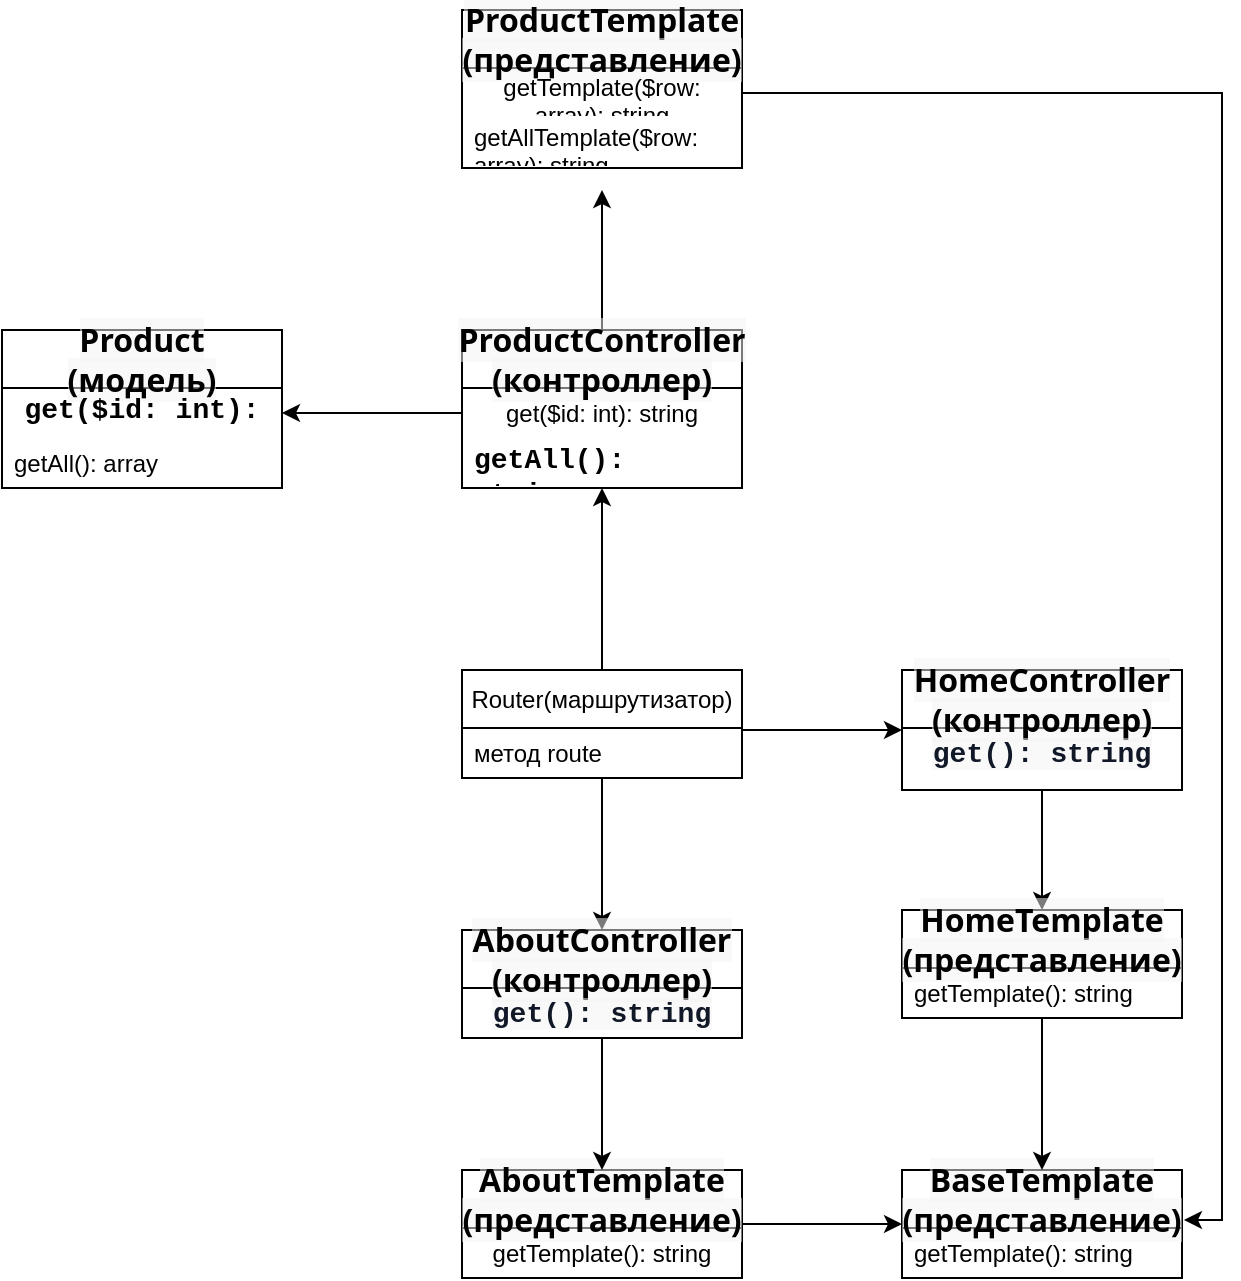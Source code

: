 <mxfile version="26.1.1">
  <diagram id="C5RBs43oDa-KdzZeNtuy" name="Page-1">
    <mxGraphModel dx="1426" dy="1958" grid="1" gridSize="10" guides="1" tooltips="1" connect="1" arrows="1" fold="1" page="1" pageScale="1" pageWidth="827" pageHeight="1169" math="0" shadow="0">
      <root>
        <mxCell id="WIyWlLk6GJQsqaUBKTNV-0" />
        <mxCell id="WIyWlLk6GJQsqaUBKTNV-1" parent="WIyWlLk6GJQsqaUBKTNV-0" />
        <mxCell id="eOgfQK0fQOAmDmP_DYXZ-59" value="" style="edgeStyle=orthogonalEdgeStyle;rounded=0;orthogonalLoop=1;jettySize=auto;html=1;" edge="1" parent="WIyWlLk6GJQsqaUBKTNV-1" source="eOgfQK0fQOAmDmP_DYXZ-14" target="eOgfQK0fQOAmDmP_DYXZ-35">
          <mxGeometry relative="1" as="geometry">
            <Array as="points">
              <mxPoint x="410" y="30" />
              <mxPoint x="410" y="30" />
            </Array>
          </mxGeometry>
        </mxCell>
        <mxCell id="eOgfQK0fQOAmDmP_DYXZ-64" style="edgeStyle=orthogonalEdgeStyle;rounded=0;orthogonalLoop=1;jettySize=auto;html=1;entryX=0.5;entryY=0;entryDx=0;entryDy=0;" edge="1" parent="WIyWlLk6GJQsqaUBKTNV-1" source="eOgfQK0fQOAmDmP_DYXZ-14" target="eOgfQK0fQOAmDmP_DYXZ-27">
          <mxGeometry relative="1" as="geometry" />
        </mxCell>
        <mxCell id="eOgfQK0fQOAmDmP_DYXZ-14" value="&lt;span style=&quot;font-weight: 400;&quot;&gt;Router(маршрутизатор)&lt;/span&gt;" style="swimlane;fontStyle=1;align=center;verticalAlign=middle;childLayout=stackLayout;horizontal=1;startSize=29;horizontalStack=0;resizeParent=1;resizeParentMax=0;resizeLast=0;collapsible=0;marginBottom=0;html=1;whiteSpace=wrap;" vertex="1" parent="WIyWlLk6GJQsqaUBKTNV-1">
          <mxGeometry x="340" y="80" width="140" height="54" as="geometry" />
        </mxCell>
        <mxCell id="eOgfQK0fQOAmDmP_DYXZ-16" value="метод route" style="text;html=1;strokeColor=none;fillColor=none;align=left;verticalAlign=middle;spacingLeft=4;spacingRight=4;overflow=hidden;rotatable=0;points=[[0,0.5],[1,0.5]];portConstraint=eastwest;whiteSpace=wrap;" vertex="1" parent="eOgfQK0fQOAmDmP_DYXZ-14">
          <mxGeometry y="29" width="140" height="25" as="geometry" />
        </mxCell>
        <mxCell id="eOgfQK0fQOAmDmP_DYXZ-68" style="edgeStyle=orthogonalEdgeStyle;rounded=0;orthogonalLoop=1;jettySize=auto;html=1;entryX=0.5;entryY=0;entryDx=0;entryDy=0;" edge="1" parent="WIyWlLk6GJQsqaUBKTNV-1" source="eOgfQK0fQOAmDmP_DYXZ-21" target="eOgfQK0fQOAmDmP_DYXZ-65">
          <mxGeometry relative="1" as="geometry" />
        </mxCell>
        <mxCell id="eOgfQK0fQOAmDmP_DYXZ-21" value="&lt;span style=&quot;--tw-border-spacing-x: 0; --tw-border-spacing-y: 0; --tw-translate-x: 0; --tw-translate-y: 0; --tw-rotate: 0; --tw-skew-x: 0; --tw-skew-y: 0; --tw-scale-x: 1; --tw-scale-y: 1; --tw-pan-x: ; --tw-pan-y: ; --tw-pinch-zoom: ; --tw-scroll-snap-strictness: proximity; --tw-gradient-from-position: ; --tw-gradient-via-position: ; --tw-gradient-to-position: ; --tw-ordinal: ; --tw-slashed-zero: ; --tw-numeric-figure: ; --tw-numeric-spacing: ; --tw-numeric-fraction: ; --tw-ring-inset: ; --tw-ring-offset-width: 0px; --tw-ring-offset-color: #fff; --tw-ring-color: rgba(59,130,246,.5); --tw-ring-offset-shadow: 0 0 #0000; --tw-ring-shadow: 0 0 #0000; --tw-shadow: 0 0 #0000; --tw-shadow-colored: 0 0 #0000; --tw-blur: ; --tw-brightness: ; --tw-contrast: ; --tw-grayscale: ; --tw-hue-rotate: ; --tw-invert: ; --tw-saturate: ; --tw-sepia: ; --tw-drop-shadow: ; --tw-backdrop-blur: ; --tw-backdrop-brightness: ; --tw-backdrop-contrast: ; --tw-backdrop-grayscale: ; --tw-backdrop-hue-rotate: ; --tw-backdrop-invert: ; --tw-backdrop-opacity: ; --tw-backdrop-saturate: ; --tw-backdrop-sepia: ; --tw-contain-size: ; --tw-contain-layout: ; --tw-contain-paint: ; --tw-contain-style: ; box-sizing: border-box; border-width: 0px; border-style: solid; border-color: hsl(var(--border)); border-image: initial; color: var(--tw-prose-bold); font-family: __Inter_d65c78, __Inter_Fallback_d65c78, ui-sans-serif, system-ui, sans-serif, &amp;quot;Apple Color Emoji&amp;quot;, &amp;quot;Segoe UI Emoji&amp;quot;, &amp;quot;Segoe UI Symbol&amp;quot;, &amp;quot;Noto Color Emoji&amp;quot;; font-size: 16px; text-align: left; background-color: rgba(244, 244, 245, 0.5);&quot;&gt;HomeController (контроллер)&lt;/span&gt;" style="swimlane;fontStyle=1;align=center;verticalAlign=middle;childLayout=stackLayout;horizontal=1;startSize=29;horizontalStack=0;resizeParent=1;resizeParentMax=0;resizeLast=0;collapsible=0;marginBottom=0;html=1;whiteSpace=wrap;" vertex="1" parent="WIyWlLk6GJQsqaUBKTNV-1">
          <mxGeometry x="560" y="80" width="140" height="60" as="geometry" />
        </mxCell>
        <mxCell id="eOgfQK0fQOAmDmP_DYXZ-73" style="edgeStyle=orthogonalEdgeStyle;rounded=0;orthogonalLoop=1;jettySize=auto;html=1;entryX=0;entryY=0.5;entryDx=0;entryDy=0;" edge="1" parent="WIyWlLk6GJQsqaUBKTNV-1" source="eOgfQK0fQOAmDmP_DYXZ-24" target="eOgfQK0fQOAmDmP_DYXZ-30">
          <mxGeometry relative="1" as="geometry" />
        </mxCell>
        <mxCell id="eOgfQK0fQOAmDmP_DYXZ-24" value="&lt;span style=&quot;--tw-border-spacing-x: 0; --tw-border-spacing-y: 0; --tw-translate-x: 0; --tw-translate-y: 0; --tw-rotate: 0; --tw-skew-x: 0; --tw-skew-y: 0; --tw-scale-x: 1; --tw-scale-y: 1; --tw-pan-x: ; --tw-pan-y: ; --tw-pinch-zoom: ; --tw-scroll-snap-strictness: proximity; --tw-gradient-from-position: ; --tw-gradient-via-position: ; --tw-gradient-to-position: ; --tw-ordinal: ; --tw-slashed-zero: ; --tw-numeric-figure: ; --tw-numeric-spacing: ; --tw-numeric-fraction: ; --tw-ring-inset: ; --tw-ring-offset-width: 0px; --tw-ring-offset-color: #fff; --tw-ring-color: rgba(59,130,246,.5); --tw-ring-offset-shadow: 0 0 #0000; --tw-ring-shadow: 0 0 #0000; --tw-shadow: 0 0 #0000; --tw-shadow-colored: 0 0 #0000; --tw-blur: ; --tw-brightness: ; --tw-contrast: ; --tw-grayscale: ; --tw-hue-rotate: ; --tw-invert: ; --tw-saturate: ; --tw-sepia: ; --tw-drop-shadow: ; --tw-backdrop-blur: ; --tw-backdrop-brightness: ; --tw-backdrop-contrast: ; --tw-backdrop-grayscale: ; --tw-backdrop-hue-rotate: ; --tw-backdrop-invert: ; --tw-backdrop-opacity: ; --tw-backdrop-saturate: ; --tw-backdrop-sepia: ; --tw-contain-size: ; --tw-contain-layout: ; --tw-contain-paint: ; --tw-contain-style: ; box-sizing: border-box; border-width: 0px; border-style: solid; border-color: hsl(var(--border)); border-image: initial; color: var(--tw-prose-bold); font-family: __Inter_d65c78, __Inter_Fallback_d65c78, ui-sans-serif, system-ui, sans-serif, &amp;quot;Apple Color Emoji&amp;quot;, &amp;quot;Segoe UI Emoji&amp;quot;, &amp;quot;Segoe UI Symbol&amp;quot;, &amp;quot;Noto Color Emoji&amp;quot;; font-size: 16px; text-align: left; background-color: rgba(244, 244, 245, 0.5);&quot;&gt;AboutTemplate (представление)&lt;/span&gt;" style="swimlane;fontStyle=1;align=center;verticalAlign=middle;childLayout=stackLayout;horizontal=1;startSize=29;horizontalStack=0;resizeParent=1;resizeParentMax=0;resizeLast=0;collapsible=0;marginBottom=0;html=1;whiteSpace=wrap;" vertex="1" parent="WIyWlLk6GJQsqaUBKTNV-1">
          <mxGeometry x="340" y="330" width="140" height="54" as="geometry" />
        </mxCell>
        <mxCell id="eOgfQK0fQOAmDmP_DYXZ-25" value="getTemplate(): string" style="text;html=1;strokeColor=none;fillColor=none;align=center;verticalAlign=middle;spacingLeft=4;spacingRight=4;overflow=hidden;rotatable=0;points=[[0,0.5],[1,0.5]];portConstraint=eastwest;whiteSpace=wrap;" vertex="1" parent="eOgfQK0fQOAmDmP_DYXZ-24">
          <mxGeometry y="29" width="140" height="25" as="geometry" />
        </mxCell>
        <mxCell id="eOgfQK0fQOAmDmP_DYXZ-69" style="edgeStyle=orthogonalEdgeStyle;rounded=0;orthogonalLoop=1;jettySize=auto;html=1;entryX=0.5;entryY=0;entryDx=0;entryDy=0;" edge="1" parent="WIyWlLk6GJQsqaUBKTNV-1" source="eOgfQK0fQOAmDmP_DYXZ-27" target="eOgfQK0fQOAmDmP_DYXZ-24">
          <mxGeometry relative="1" as="geometry" />
        </mxCell>
        <mxCell id="eOgfQK0fQOAmDmP_DYXZ-27" value="&lt;span style=&quot;--tw-border-spacing-x: 0; --tw-border-spacing-y: 0; --tw-translate-x: 0; --tw-translate-y: 0; --tw-rotate: 0; --tw-skew-x: 0; --tw-skew-y: 0; --tw-scale-x: 1; --tw-scale-y: 1; --tw-pan-x: ; --tw-pan-y: ; --tw-pinch-zoom: ; --tw-scroll-snap-strictness: proximity; --tw-gradient-from-position: ; --tw-gradient-via-position: ; --tw-gradient-to-position: ; --tw-ordinal: ; --tw-slashed-zero: ; --tw-numeric-figure: ; --tw-numeric-spacing: ; --tw-numeric-fraction: ; --tw-ring-inset: ; --tw-ring-offset-width: 0px; --tw-ring-offset-color: #fff; --tw-ring-color: rgba(59,130,246,.5); --tw-ring-offset-shadow: 0 0 #0000; --tw-ring-shadow: 0 0 #0000; --tw-shadow: 0 0 #0000; --tw-shadow-colored: 0 0 #0000; --tw-blur: ; --tw-brightness: ; --tw-contrast: ; --tw-grayscale: ; --tw-hue-rotate: ; --tw-invert: ; --tw-saturate: ; --tw-sepia: ; --tw-drop-shadow: ; --tw-backdrop-blur: ; --tw-backdrop-brightness: ; --tw-backdrop-contrast: ; --tw-backdrop-grayscale: ; --tw-backdrop-hue-rotate: ; --tw-backdrop-invert: ; --tw-backdrop-opacity: ; --tw-backdrop-saturate: ; --tw-backdrop-sepia: ; --tw-contain-size: ; --tw-contain-layout: ; --tw-contain-paint: ; --tw-contain-style: ; box-sizing: border-box; border-width: 0px; border-style: solid; border-color: hsl(var(--border)); border-image: initial; color: var(--tw-prose-bold); font-family: __Inter_d65c78, __Inter_Fallback_d65c78, ui-sans-serif, system-ui, sans-serif, &amp;quot;Apple Color Emoji&amp;quot;, &amp;quot;Segoe UI Emoji&amp;quot;, &amp;quot;Segoe UI Symbol&amp;quot;, &amp;quot;Noto Color Emoji&amp;quot;; font-size: 16px; text-align: left; background-color: rgba(244, 244, 245, 0.5);&quot;&gt;AboutController (контроллер)&lt;/span&gt;" style="swimlane;fontStyle=1;align=center;verticalAlign=middle;childLayout=stackLayout;horizontal=1;startSize=29;horizontalStack=0;resizeParent=1;resizeParentMax=0;resizeLast=0;collapsible=0;marginBottom=0;html=1;whiteSpace=wrap;" vertex="1" parent="WIyWlLk6GJQsqaUBKTNV-1">
          <mxGeometry x="340" y="210" width="140" height="54" as="geometry" />
        </mxCell>
        <mxCell id="eOgfQK0fQOAmDmP_DYXZ-28" value="&lt;span style=&quot;color: rgb(17, 24, 39); font-family: ui-monospace, SFMono-Regular, Menlo, Monaco, Consolas, &amp;quot;Liberation Mono&amp;quot;, &amp;quot;Courier New&amp;quot;, monospace; font-size: 14px; font-weight: 600; text-align: left; background-color: rgba(244, 244, 245, 0.5);&quot;&gt;get(): string&lt;/span&gt;" style="text;html=1;strokeColor=none;fillColor=none;align=center;verticalAlign=middle;spacingLeft=4;spacingRight=4;overflow=hidden;rotatable=0;points=[[0,0.5],[1,0.5]];portConstraint=eastwest;whiteSpace=wrap;" vertex="1" parent="eOgfQK0fQOAmDmP_DYXZ-27">
          <mxGeometry y="29" width="140" height="25" as="geometry" />
        </mxCell>
        <mxCell id="eOgfQK0fQOAmDmP_DYXZ-30" value="&lt;span style=&quot;--tw-border-spacing-x: 0; --tw-border-spacing-y: 0; --tw-translate-x: 0; --tw-translate-y: 0; --tw-rotate: 0; --tw-skew-x: 0; --tw-skew-y: 0; --tw-scale-x: 1; --tw-scale-y: 1; --tw-pan-x: ; --tw-pan-y: ; --tw-pinch-zoom: ; --tw-scroll-snap-strictness: proximity; --tw-gradient-from-position: ; --tw-gradient-via-position: ; --tw-gradient-to-position: ; --tw-ordinal: ; --tw-slashed-zero: ; --tw-numeric-figure: ; --tw-numeric-spacing: ; --tw-numeric-fraction: ; --tw-ring-inset: ; --tw-ring-offset-width: 0px; --tw-ring-offset-color: #fff; --tw-ring-color: rgba(59,130,246,.5); --tw-ring-offset-shadow: 0 0 #0000; --tw-ring-shadow: 0 0 #0000; --tw-shadow: 0 0 #0000; --tw-shadow-colored: 0 0 #0000; --tw-blur: ; --tw-brightness: ; --tw-contrast: ; --tw-grayscale: ; --tw-hue-rotate: ; --tw-invert: ; --tw-saturate: ; --tw-sepia: ; --tw-drop-shadow: ; --tw-backdrop-blur: ; --tw-backdrop-brightness: ; --tw-backdrop-contrast: ; --tw-backdrop-grayscale: ; --tw-backdrop-hue-rotate: ; --tw-backdrop-invert: ; --tw-backdrop-opacity: ; --tw-backdrop-saturate: ; --tw-backdrop-sepia: ; --tw-contain-size: ; --tw-contain-layout: ; --tw-contain-paint: ; --tw-contain-style: ; box-sizing: border-box; border-width: 0px; border-style: solid; border-color: hsl(var(--border)); border-image: initial; color: var(--tw-prose-bold); font-family: __Inter_d65c78, __Inter_Fallback_d65c78, ui-sans-serif, system-ui, sans-serif, &amp;quot;Apple Color Emoji&amp;quot;, &amp;quot;Segoe UI Emoji&amp;quot;, &amp;quot;Segoe UI Symbol&amp;quot;, &amp;quot;Noto Color Emoji&amp;quot;; font-size: 16px; text-align: left; background-color: rgba(244, 244, 245, 0.5);&quot;&gt;BaseTemplate (представление)&lt;/span&gt;" style="swimlane;fontStyle=1;align=center;verticalAlign=middle;childLayout=stackLayout;horizontal=1;startSize=29;horizontalStack=0;resizeParent=1;resizeParentMax=0;resizeLast=0;collapsible=0;marginBottom=0;html=1;whiteSpace=wrap;" vertex="1" parent="WIyWlLk6GJQsqaUBKTNV-1">
          <mxGeometry x="560" y="330" width="140" height="54" as="geometry" />
        </mxCell>
        <mxCell id="eOgfQK0fQOAmDmP_DYXZ-32" value="getTemplate(): string" style="text;html=1;strokeColor=none;fillColor=none;align=left;verticalAlign=middle;spacingLeft=4;spacingRight=4;overflow=hidden;rotatable=0;points=[[0,0.5],[1,0.5]];portConstraint=eastwest;whiteSpace=wrap;" vertex="1" parent="eOgfQK0fQOAmDmP_DYXZ-30">
          <mxGeometry y="29" width="140" height="25" as="geometry" />
        </mxCell>
        <mxCell id="eOgfQK0fQOAmDmP_DYXZ-70" style="edgeStyle=orthogonalEdgeStyle;rounded=0;orthogonalLoop=1;jettySize=auto;html=1;" edge="1" parent="WIyWlLk6GJQsqaUBKTNV-1" source="eOgfQK0fQOAmDmP_DYXZ-33">
          <mxGeometry relative="1" as="geometry">
            <mxPoint x="410" y="-160" as="targetPoint" />
          </mxGeometry>
        </mxCell>
        <mxCell id="eOgfQK0fQOAmDmP_DYXZ-33" value="&lt;span style=&quot;--tw-border-spacing-x: 0; --tw-border-spacing-y: 0; --tw-translate-x: 0; --tw-translate-y: 0; --tw-rotate: 0; --tw-skew-x: 0; --tw-skew-y: 0; --tw-scale-x: 1; --tw-scale-y: 1; --tw-pan-x: ; --tw-pan-y: ; --tw-pinch-zoom: ; --tw-scroll-snap-strictness: proximity; --tw-gradient-from-position: ; --tw-gradient-via-position: ; --tw-gradient-to-position: ; --tw-ordinal: ; --tw-slashed-zero: ; --tw-numeric-figure: ; --tw-numeric-spacing: ; --tw-numeric-fraction: ; --tw-ring-inset: ; --tw-ring-offset-width: 0px; --tw-ring-offset-color: #fff; --tw-ring-color: rgba(59,130,246,.5); --tw-ring-offset-shadow: 0 0 #0000; --tw-ring-shadow: 0 0 #0000; --tw-shadow: 0 0 #0000; --tw-shadow-colored: 0 0 #0000; --tw-blur: ; --tw-brightness: ; --tw-contrast: ; --tw-grayscale: ; --tw-hue-rotate: ; --tw-invert: ; --tw-saturate: ; --tw-sepia: ; --tw-drop-shadow: ; --tw-backdrop-blur: ; --tw-backdrop-brightness: ; --tw-backdrop-contrast: ; --tw-backdrop-grayscale: ; --tw-backdrop-hue-rotate: ; --tw-backdrop-invert: ; --tw-backdrop-opacity: ; --tw-backdrop-saturate: ; --tw-backdrop-sepia: ; --tw-contain-size: ; --tw-contain-layout: ; --tw-contain-paint: ; --tw-contain-style: ; box-sizing: border-box; border-width: 0px; border-style: solid; border-color: hsl(var(--border)); border-image: initial; color: var(--tw-prose-bold); font-family: __Inter_d65c78, __Inter_Fallback_d65c78, ui-sans-serif, system-ui, sans-serif, &amp;quot;Apple Color Emoji&amp;quot;, &amp;quot;Segoe UI Emoji&amp;quot;, &amp;quot;Segoe UI Symbol&amp;quot;, &amp;quot;Noto Color Emoji&amp;quot;; font-size: 16px; text-align: left; background-color: rgba(244, 244, 245, 0.5);&quot;&gt;ProductController (контроллер)&lt;/span&gt;" style="swimlane;fontStyle=1;align=center;verticalAlign=middle;childLayout=stackLayout;horizontal=1;startSize=29;horizontalStack=0;resizeParent=1;resizeParentMax=0;resizeLast=0;collapsible=0;marginBottom=0;html=1;whiteSpace=wrap;" vertex="1" parent="WIyWlLk6GJQsqaUBKTNV-1">
          <mxGeometry x="340" y="-90" width="140" height="79" as="geometry" />
        </mxCell>
        <mxCell id="eOgfQK0fQOAmDmP_DYXZ-34" value="get($id: int): string" style="text;html=1;strokeColor=none;fillColor=none;align=center;verticalAlign=middle;spacingLeft=4;spacingRight=4;overflow=hidden;rotatable=0;points=[[0,0.5],[1,0.5]];portConstraint=eastwest;whiteSpace=wrap;" vertex="1" parent="eOgfQK0fQOAmDmP_DYXZ-33">
          <mxGeometry y="29" width="140" height="25" as="geometry" />
        </mxCell>
        <mxCell id="eOgfQK0fQOAmDmP_DYXZ-35" value="&lt;font face=&quot;ui-monospace, SFMono-Regular, Menlo, Monaco, Consolas, Liberation Mono, Courier New, monospace&quot;&gt;&lt;span style=&quot;font-size: 14px;&quot;&gt;&lt;b&gt;getAll(): string&lt;/b&gt;&lt;/span&gt;&lt;/font&gt;" style="text;html=1;strokeColor=none;fillColor=none;align=left;verticalAlign=middle;spacingLeft=4;spacingRight=4;overflow=hidden;rotatable=0;points=[[0,0.5],[1,0.5]];portConstraint=eastwest;whiteSpace=wrap;" vertex="1" parent="eOgfQK0fQOAmDmP_DYXZ-33">
          <mxGeometry y="54" width="140" height="25" as="geometry" />
        </mxCell>
        <mxCell id="eOgfQK0fQOAmDmP_DYXZ-45" value="&lt;span style=&quot;--tw-border-spacing-x: 0; --tw-border-spacing-y: 0; --tw-translate-x: 0; --tw-translate-y: 0; --tw-rotate: 0; --tw-skew-x: 0; --tw-skew-y: 0; --tw-scale-x: 1; --tw-scale-y: 1; --tw-pan-x: ; --tw-pan-y: ; --tw-pinch-zoom: ; --tw-scroll-snap-strictness: proximity; --tw-gradient-from-position: ; --tw-gradient-via-position: ; --tw-gradient-to-position: ; --tw-ordinal: ; --tw-slashed-zero: ; --tw-numeric-figure: ; --tw-numeric-spacing: ; --tw-numeric-fraction: ; --tw-ring-inset: ; --tw-ring-offset-width: 0px; --tw-ring-offset-color: #fff; --tw-ring-color: rgba(59,130,246,.5); --tw-ring-offset-shadow: 0 0 #0000; --tw-ring-shadow: 0 0 #0000; --tw-shadow: 0 0 #0000; --tw-shadow-colored: 0 0 #0000; --tw-blur: ; --tw-brightness: ; --tw-contrast: ; --tw-grayscale: ; --tw-hue-rotate: ; --tw-invert: ; --tw-saturate: ; --tw-sepia: ; --tw-drop-shadow: ; --tw-backdrop-blur: ; --tw-backdrop-brightness: ; --tw-backdrop-contrast: ; --tw-backdrop-grayscale: ; --tw-backdrop-hue-rotate: ; --tw-backdrop-invert: ; --tw-backdrop-opacity: ; --tw-backdrop-saturate: ; --tw-backdrop-sepia: ; --tw-contain-size: ; --tw-contain-layout: ; --tw-contain-paint: ; --tw-contain-style: ; box-sizing: border-box; border-width: 0px; border-style: solid; border-color: hsl(var(--border)); border-image: initial; color: var(--tw-prose-bold); font-family: __Inter_d65c78, __Inter_Fallback_d65c78, ui-sans-serif, system-ui, sans-serif, &amp;quot;Apple Color Emoji&amp;quot;, &amp;quot;Segoe UI Emoji&amp;quot;, &amp;quot;Segoe UI Symbol&amp;quot;, &amp;quot;Noto Color Emoji&amp;quot;; font-size: 16px; text-align: left; background-color: rgba(244, 244, 245, 0.5);&quot;&gt;Product (модель)&lt;/span&gt;" style="swimlane;fontStyle=1;align=center;verticalAlign=middle;childLayout=stackLayout;horizontal=1;startSize=29;horizontalStack=0;resizeParent=1;resizeParentMax=0;resizeLast=0;collapsible=0;marginBottom=0;html=1;whiteSpace=wrap;" vertex="1" parent="WIyWlLk6GJQsqaUBKTNV-1">
          <mxGeometry x="110" y="-90" width="140" height="79" as="geometry" />
        </mxCell>
        <mxCell id="eOgfQK0fQOAmDmP_DYXZ-46" value="&lt;font face=&quot;ui-monospace, SFMono-Regular, Menlo, Monaco, Consolas, Liberation Mono, Courier New, monospace&quot;&gt;&lt;span style=&quot;font-size: 14px;&quot;&gt;&lt;b&gt;get($id: int): array&lt;/b&gt;&lt;/span&gt;&lt;/font&gt;" style="text;html=1;strokeColor=none;fillColor=none;align=center;verticalAlign=middle;spacingLeft=4;spacingRight=4;overflow=hidden;rotatable=0;points=[[0,0.5],[1,0.5]];portConstraint=eastwest;whiteSpace=wrap;" vertex="1" parent="eOgfQK0fQOAmDmP_DYXZ-45">
          <mxGeometry y="29" width="140" height="25" as="geometry" />
        </mxCell>
        <mxCell id="eOgfQK0fQOAmDmP_DYXZ-47" value="getAll(): array" style="text;html=1;strokeColor=none;fillColor=none;align=left;verticalAlign=middle;spacingLeft=4;spacingRight=4;overflow=hidden;rotatable=0;points=[[0,0.5],[1,0.5]];portConstraint=eastwest;whiteSpace=wrap;" vertex="1" parent="eOgfQK0fQOAmDmP_DYXZ-45">
          <mxGeometry y="54" width="140" height="25" as="geometry" />
        </mxCell>
        <mxCell id="eOgfQK0fQOAmDmP_DYXZ-48" value="&lt;span style=&quot;--tw-border-spacing-x: 0; --tw-border-spacing-y: 0; --tw-translate-x: 0; --tw-translate-y: 0; --tw-rotate: 0; --tw-skew-x: 0; --tw-skew-y: 0; --tw-scale-x: 1; --tw-scale-y: 1; --tw-pan-x: ; --tw-pan-y: ; --tw-pinch-zoom: ; --tw-scroll-snap-strictness: proximity; --tw-gradient-from-position: ; --tw-gradient-via-position: ; --tw-gradient-to-position: ; --tw-ordinal: ; --tw-slashed-zero: ; --tw-numeric-figure: ; --tw-numeric-spacing: ; --tw-numeric-fraction: ; --tw-ring-inset: ; --tw-ring-offset-width: 0px; --tw-ring-offset-color: #fff; --tw-ring-color: rgba(59,130,246,.5); --tw-ring-offset-shadow: 0 0 #0000; --tw-ring-shadow: 0 0 #0000; --tw-shadow: 0 0 #0000; --tw-shadow-colored: 0 0 #0000; --tw-blur: ; --tw-brightness: ; --tw-contrast: ; --tw-grayscale: ; --tw-hue-rotate: ; --tw-invert: ; --tw-saturate: ; --tw-sepia: ; --tw-drop-shadow: ; --tw-backdrop-blur: ; --tw-backdrop-brightness: ; --tw-backdrop-contrast: ; --tw-backdrop-grayscale: ; --tw-backdrop-hue-rotate: ; --tw-backdrop-invert: ; --tw-backdrop-opacity: ; --tw-backdrop-saturate: ; --tw-backdrop-sepia: ; --tw-contain-size: ; --tw-contain-layout: ; --tw-contain-paint: ; --tw-contain-style: ; box-sizing: border-box; border-width: 0px; border-style: solid; border-color: hsl(var(--border)); border-image: initial; color: var(--tw-prose-bold); font-family: __Inter_d65c78, __Inter_Fallback_d65c78, ui-sans-serif, system-ui, sans-serif, &amp;quot;Apple Color Emoji&amp;quot;, &amp;quot;Segoe UI Emoji&amp;quot;, &amp;quot;Segoe UI Symbol&amp;quot;, &amp;quot;Noto Color Emoji&amp;quot;; font-size: 16px; text-align: left; background-color: rgba(244, 244, 245, 0.5);&quot;&gt;ProductTemplate (представление)&lt;/span&gt;" style="swimlane;fontStyle=1;align=center;verticalAlign=middle;childLayout=stackLayout;horizontal=1;startSize=29;horizontalStack=0;resizeParent=1;resizeParentMax=0;resizeLast=0;collapsible=0;marginBottom=0;html=1;whiteSpace=wrap;" vertex="1" parent="WIyWlLk6GJQsqaUBKTNV-1">
          <mxGeometry x="340" y="-250" width="140" height="79" as="geometry" />
        </mxCell>
        <mxCell id="eOgfQK0fQOAmDmP_DYXZ-49" value="getTemplate($row: array): string" style="text;html=1;strokeColor=none;fillColor=none;align=center;verticalAlign=middle;spacingLeft=4;spacingRight=4;overflow=hidden;rotatable=0;points=[[0,0.5],[1,0.5]];portConstraint=eastwest;whiteSpace=wrap;" vertex="1" parent="eOgfQK0fQOAmDmP_DYXZ-48">
          <mxGeometry y="29" width="140" height="25" as="geometry" />
        </mxCell>
        <mxCell id="eOgfQK0fQOAmDmP_DYXZ-50" value="getAllTemplate($row: array): string" style="text;html=1;strokeColor=none;fillColor=none;align=left;verticalAlign=middle;spacingLeft=4;spacingRight=4;overflow=hidden;rotatable=0;points=[[0,0.5],[1,0.5]];portConstraint=eastwest;whiteSpace=wrap;" vertex="1" parent="eOgfQK0fQOAmDmP_DYXZ-48">
          <mxGeometry y="54" width="140" height="25" as="geometry" />
        </mxCell>
        <mxCell id="eOgfQK0fQOAmDmP_DYXZ-60" value="" style="edgeStyle=orthogonalEdgeStyle;rounded=0;orthogonalLoop=1;jettySize=auto;html=1;" edge="1" parent="WIyWlLk6GJQsqaUBKTNV-1" source="eOgfQK0fQOAmDmP_DYXZ-16" target="eOgfQK0fQOAmDmP_DYXZ-22">
          <mxGeometry relative="1" as="geometry">
            <Array as="points">
              <mxPoint x="520" y="110" />
              <mxPoint x="520" y="110" />
            </Array>
          </mxGeometry>
        </mxCell>
        <mxCell id="eOgfQK0fQOAmDmP_DYXZ-72" style="edgeStyle=orthogonalEdgeStyle;rounded=0;orthogonalLoop=1;jettySize=auto;html=1;entryX=0.5;entryY=0;entryDx=0;entryDy=0;" edge="1" parent="WIyWlLk6GJQsqaUBKTNV-1" source="eOgfQK0fQOAmDmP_DYXZ-65" target="eOgfQK0fQOAmDmP_DYXZ-30">
          <mxGeometry relative="1" as="geometry" />
        </mxCell>
        <mxCell id="eOgfQK0fQOAmDmP_DYXZ-65" value="&lt;span style=&quot;--tw-border-spacing-x: 0; --tw-border-spacing-y: 0; --tw-translate-x: 0; --tw-translate-y: 0; --tw-rotate: 0; --tw-skew-x: 0; --tw-skew-y: 0; --tw-scale-x: 1; --tw-scale-y: 1; --tw-pan-x: ; --tw-pan-y: ; --tw-pinch-zoom: ; --tw-scroll-snap-strictness: proximity; --tw-gradient-from-position: ; --tw-gradient-via-position: ; --tw-gradient-to-position: ; --tw-ordinal: ; --tw-slashed-zero: ; --tw-numeric-figure: ; --tw-numeric-spacing: ; --tw-numeric-fraction: ; --tw-ring-inset: ; --tw-ring-offset-width: 0px; --tw-ring-offset-color: #fff; --tw-ring-color: rgba(59,130,246,.5); --tw-ring-offset-shadow: 0 0 #0000; --tw-ring-shadow: 0 0 #0000; --tw-shadow: 0 0 #0000; --tw-shadow-colored: 0 0 #0000; --tw-blur: ; --tw-brightness: ; --tw-contrast: ; --tw-grayscale: ; --tw-hue-rotate: ; --tw-invert: ; --tw-saturate: ; --tw-sepia: ; --tw-drop-shadow: ; --tw-backdrop-blur: ; --tw-backdrop-brightness: ; --tw-backdrop-contrast: ; --tw-backdrop-grayscale: ; --tw-backdrop-hue-rotate: ; --tw-backdrop-invert: ; --tw-backdrop-opacity: ; --tw-backdrop-saturate: ; --tw-backdrop-sepia: ; --tw-contain-size: ; --tw-contain-layout: ; --tw-contain-paint: ; --tw-contain-style: ; box-sizing: border-box; border-width: 0px; border-style: solid; border-color: hsl(var(--border)); border-image: initial; color: var(--tw-prose-bold); font-family: __Inter_d65c78, __Inter_Fallback_d65c78, ui-sans-serif, system-ui, sans-serif, &amp;quot;Apple Color Emoji&amp;quot;, &amp;quot;Segoe UI Emoji&amp;quot;, &amp;quot;Segoe UI Symbol&amp;quot;, &amp;quot;Noto Color Emoji&amp;quot;; font-size: 16px; text-align: left; background-color: rgba(244, 244, 245, 0.5);&quot;&gt;HomeTemplate (представление)&lt;/span&gt;" style="swimlane;fontStyle=1;align=center;verticalAlign=middle;childLayout=stackLayout;horizontal=1;startSize=29;horizontalStack=0;resizeParent=1;resizeParentMax=0;resizeLast=0;collapsible=0;marginBottom=0;html=1;whiteSpace=wrap;" vertex="1" parent="WIyWlLk6GJQsqaUBKTNV-1">
          <mxGeometry x="560" y="200" width="140" height="54" as="geometry" />
        </mxCell>
        <mxCell id="eOgfQK0fQOAmDmP_DYXZ-67" value="getTemplate(): string" style="text;html=1;strokeColor=none;fillColor=none;align=left;verticalAlign=middle;spacingLeft=4;spacingRight=4;overflow=hidden;rotatable=0;points=[[0,0.5],[1,0.5]];portConstraint=eastwest;whiteSpace=wrap;" vertex="1" parent="eOgfQK0fQOAmDmP_DYXZ-65">
          <mxGeometry y="29" width="140" height="25" as="geometry" />
        </mxCell>
        <mxCell id="eOgfQK0fQOAmDmP_DYXZ-22" value="&lt;span style=&quot;color: rgb(17, 24, 39); font-family: ui-monospace, SFMono-Regular, Menlo, Monaco, Consolas, &amp;quot;Liberation Mono&amp;quot;, &amp;quot;Courier New&amp;quot;, monospace; font-size: 14px; font-weight: 600; text-align: left; background-color: rgba(244, 244, 245, 0.5);&quot;&gt;get(): string&lt;/span&gt;" style="text;html=1;strokeColor=none;fillColor=none;align=center;verticalAlign=middle;spacingLeft=4;spacingRight=4;overflow=hidden;rotatable=0;points=[[0,0.5],[1,0.5]];portConstraint=eastwest;whiteSpace=wrap;" vertex="1" parent="WIyWlLk6GJQsqaUBKTNV-1">
          <mxGeometry x="560" y="109" width="140" height="25" as="geometry" />
        </mxCell>
        <mxCell id="eOgfQK0fQOAmDmP_DYXZ-71" style="edgeStyle=orthogonalEdgeStyle;rounded=0;orthogonalLoop=1;jettySize=auto;html=1;exitX=0;exitY=0.5;exitDx=0;exitDy=0;entryX=1;entryY=0.5;entryDx=0;entryDy=0;" edge="1" parent="WIyWlLk6GJQsqaUBKTNV-1" source="eOgfQK0fQOAmDmP_DYXZ-34" target="eOgfQK0fQOAmDmP_DYXZ-46">
          <mxGeometry relative="1" as="geometry" />
        </mxCell>
        <mxCell id="eOgfQK0fQOAmDmP_DYXZ-75" style="edgeStyle=orthogonalEdgeStyle;rounded=0;orthogonalLoop=1;jettySize=auto;html=1;exitX=1;exitY=0.5;exitDx=0;exitDy=0;entryX=1.007;entryY=-0.16;entryDx=0;entryDy=0;entryPerimeter=0;" edge="1" parent="WIyWlLk6GJQsqaUBKTNV-1" source="eOgfQK0fQOAmDmP_DYXZ-49" target="eOgfQK0fQOAmDmP_DYXZ-32">
          <mxGeometry relative="1" as="geometry">
            <mxPoint x="710" y="360" as="targetPoint" />
          </mxGeometry>
        </mxCell>
      </root>
    </mxGraphModel>
  </diagram>
</mxfile>
